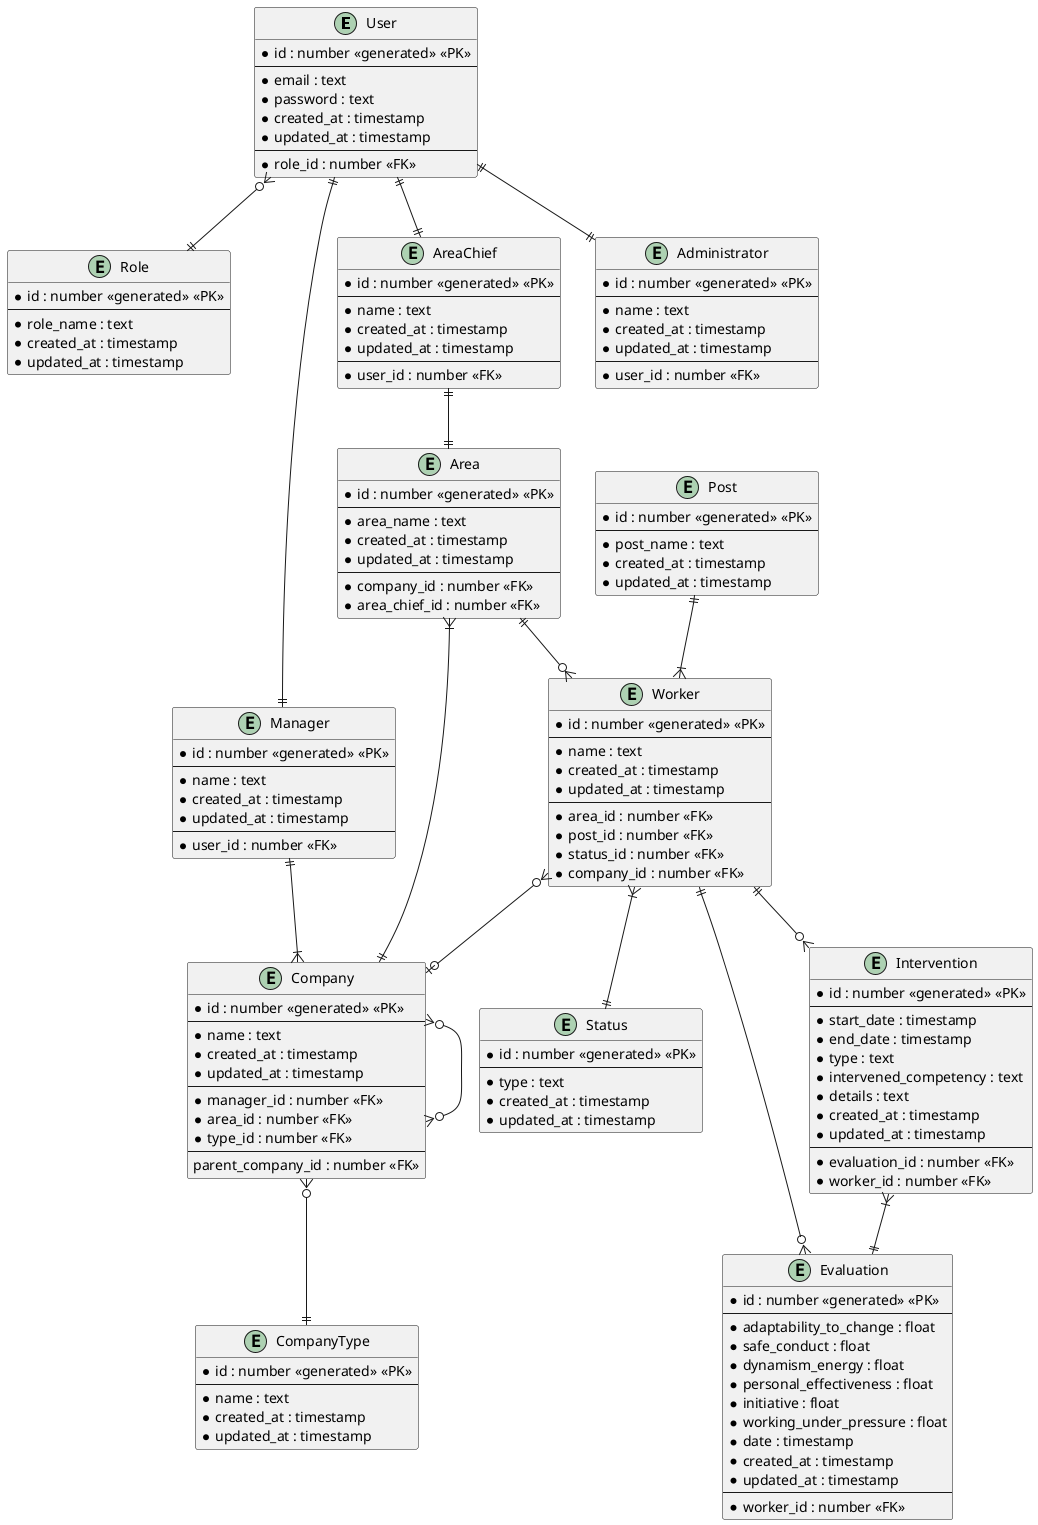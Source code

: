 @startuml ER-Diagram
hide empty methods

entity User {
    * id : number <<generated>> <<PK>>
    --
    * email : text
    * password : text
    * created_at : timestamp
    * updated_at : timestamp
    --
    *role_id : number <<FK>>
}

entity Role {
    * id : number <<generated>> <<PK>>
    --
    * role_name : text
    * created_at : timestamp
    * updated_at : timestamp
}

entity Manager {
    * id : number <<generated>> <<PK>>
    --
    * name : text
    * created_at : timestamp
    * updated_at : timestamp
    --
    * user_id : number <<FK>>
}

entity AreaChief {
    * id : number <<generated>> <<PK>>
    --
    * name : text
    * created_at : timestamp
    * updated_at : timestamp
    --
    * user_id : number <<FK>>
}

entity Administrator {
    * id : number <<generated>> <<PK>>
    --
    * name : text
    * created_at : timestamp
    * updated_at : timestamp
    --
    * user_id : number <<FK>>
}

entity Company {
    * id : number <<generated>> <<PK>>
    --
    * name : text
    * created_at : timestamp
    * updated_at : timestamp
    --
    * manager_id : number <<FK>>
    * area_id : number <<FK>>
    * type_id : number <<FK>>
    --
    parent_company_id : number <<FK>>
}

entity CompanyType {
    * id : number <<generated>> <<PK>>
    --
    * name : text
    * created_at : timestamp
    * updated_at : timestamp
}

entity Area {
    * id : number <<generated>> <<PK>>
    --
    * area_name : text
    * created_at : timestamp
    * updated_at : timestamp
    --
    * company_id : number <<FK>>
    * area_chief_id : number <<FK>>
}

entity Post {
    * id : number <<generated>> <<PK>>
    --
    * post_name : text
    * created_at : timestamp
    * updated_at : timestamp
}

entity Worker {
    * id : number <<generated>> <<PK>>
    --
    * name : text
    * created_at : timestamp
    * updated_at : timestamp
    --
    * area_id : number <<FK>>
    * post_id : number <<FK>>
    * status_id : number <<FK>>
    * company_id : number <<FK>>
}

entity Status {
    * id : number <<generated>> <<PK>>
    --
    * type : text
    * created_at : timestamp
    * updated_at : timestamp
}

entity Evaluation {
    * id : number <<generated>> <<PK>>
    --
    * adaptability_to_change : float
    * safe_conduct : float
    * dynamism_energy : float
    * personal_effectiveness : float
    * initiative : float
    * working_under_pressure : float
    * date : timestamp
    * created_at : timestamp
    * updated_at : timestamp
    --
    * worker_id : number <<FK>>
}

entity Intervention {
    * id : number <<generated>> <<PK>>
    --
    * start_date : timestamp
    * end_date : timestamp
    * type : text
    * intervened_competency : text
    * details : text
    * created_at : timestamp
    * updated_at : timestamp
    --
    * evaluation_id : number <<FK>>
    * worker_id : number <<FK>>
}

Area }|--|| Company
Worker }o--o| Company
Manager ||--|{ Company
Company }o--|| CompanyType

Area ||--o{ Worker
Post ||--|{ Worker

Worker }|--|| Status

Worker ||--o{ Evaluation
Worker ||--o{ Intervention
Intervention }|--|| Evaluation

User }o--|| Role
User ||--|| Manager
User ||--|| AreaChief
User ||--|| Administrator

AreaChief ||--|| Area

Company }o--o{ Company

@enduml
